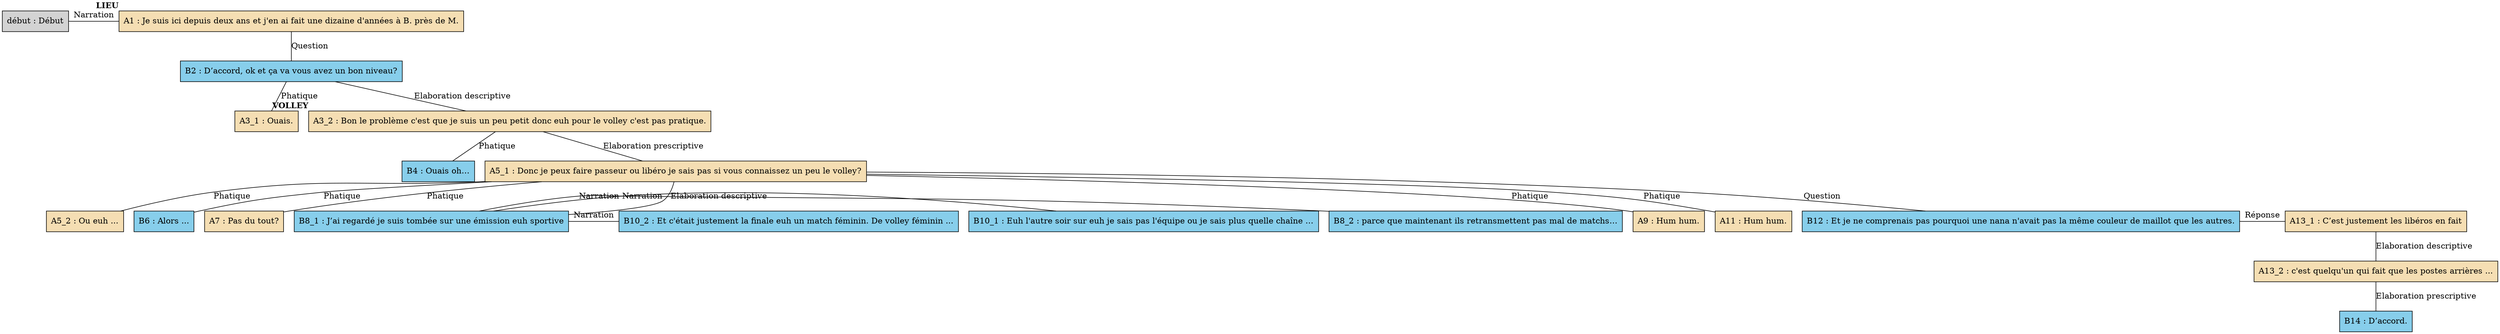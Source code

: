 digraph A09 {
	node [shape=box style=filled]
	"début" [label="début : Début" xlabel=""]
	A1 [label="A1 : Je suis ici depuis deux ans et j'en ai fait une dizaine d'années à B. près de M." fillcolor=wheat xlabel=<<B>LIEU</B>>]
	B2 [label="B2 : D’accord, ok et ça va vous avez un bon niveau?" fillcolor=skyblue xlabel=""]
	A3_1 [label="A3_1 : Ouais." fillcolor=wheat xlabel=""]
	A3_2 [label="A3_2 : Bon le problème c'est que je suis un peu petit donc euh pour le volley c'est pas pratique." fillcolor=wheat xlabel=<<B>VOLLEY</B>>]
	B4 [label="B4 : Ouais oh…" fillcolor=skyblue xlabel=""]
	A5_1 [label="A5_1 : Donc je peux faire passeur ou libéro je sais pas si vous connaissez un peu le volley?" fillcolor=wheat xlabel=""]
	A5_2 [label="A5_2 : Ou euh ..." fillcolor=wheat xlabel=""]
	B6 [label="B6 : Alors ..." fillcolor=skyblue xlabel=""]
	A7 [label="A7 : Pas du tout?" fillcolor=wheat xlabel=""]
	B8_1 [label="B8_1 : J’ai regardé je suis tombée sur une émission euh sportive" fillcolor=skyblue xlabel=""]
	B8_2 [label="B8_2 : parce que maintenant ils retransmettent pas mal de matchs…" fillcolor=skyblue xlabel=""]
	A9 [label="A9 : Hum hum." fillcolor=wheat xlabel=""]
	B10_1 [label="B10_1 : Euh l'autre soir sur euh je sais pas l'équipe ou je sais plus quelle chaîne …" fillcolor=skyblue xlabel=""]
	B10_2 [label="B10_2 : Et c'était justement la finale euh un match féminin. De volley féminin ..." fillcolor=skyblue xlabel=""]
	A11 [label="A11 : Hum hum." fillcolor=wheat xlabel=""]
	B12 [label="B12 : Et je ne comprenais pas pourquoi une nana n'avait pas la même couleur de maillot que les autres." fillcolor=skyblue xlabel=""]
	A13_1 [label="A13_1 : C’est justement les libéros en fait" fillcolor=wheat xlabel=""]
	A13_2 [label="A13_2 : c'est quelqu'un qui fait que les postes arrières ..." fillcolor=wheat xlabel=""]
	B14 [label="B14 : D’accord." fillcolor=skyblue xlabel=""]
	{
		rank=same
		"début"
		A1
		"début" -> A1 [label=Narration dir=none]
	}
	A1 -> B2 [label=Question dir=none]
	B2 -> A3_1 [label=Phatique dir=none]
	B2 -> A3_2 [label="Elaboration descriptive" dir=none]
	A3_2 -> B4 [label=Phatique dir=none]
	A3_2 -> A5_1 [label="Elaboration prescriptive" dir=none]
	A5_1 -> A5_2 [label=Phatique dir=none]
	A5_1 -> B6 [label=Phatique dir=none]
	A5_1 -> A7 [label=Phatique dir=none]
	A5_1 -> B8_1 [label="Elaboration descriptive" dir=none]
	{
		rank=same
		B8_1
		B8_2
		B8_1 -> B8_2 [label=Narration dir=none]
	}
	A5_1 -> A9 [label=Phatique dir=none]
	{
		rank=same
		B8_1
		B10_1
		B8_1 -> B10_1 [label=Narration dir=none]
	}
	{
		rank=same
		B8_1
		B10_2
		B8_1 -> B10_2 [label=Narration dir=none]
	}
	A5_1 -> A11 [label=Phatique dir=none]
	A5_1 -> B12 [label=Question dir=none]
	{
		rank=same
		B12
		A13_1
		B12 -> A13_1 [label="Réponse" dir=none]
	}
	A13_1 -> A13_2 [label="Elaboration descriptive" dir=none]
	A13_2 -> B14 [label="Elaboration prescriptive" dir=none]
}

